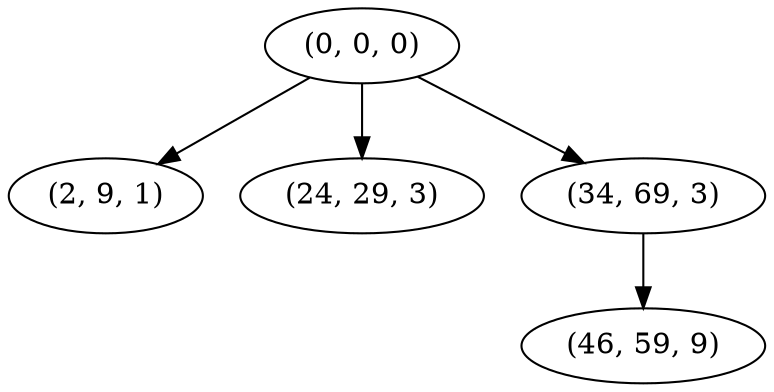 digraph tree {
    "(0, 0, 0)";
    "(2, 9, 1)";
    "(24, 29, 3)";
    "(34, 69, 3)";
    "(46, 59, 9)";
    "(0, 0, 0)" -> "(2, 9, 1)";
    "(0, 0, 0)" -> "(24, 29, 3)";
    "(0, 0, 0)" -> "(34, 69, 3)";
    "(34, 69, 3)" -> "(46, 59, 9)";
}
